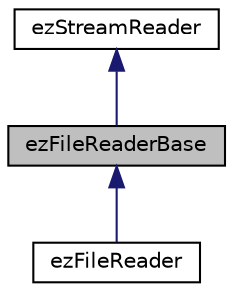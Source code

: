 digraph "ezFileReaderBase"
{
 // LATEX_PDF_SIZE
  edge [fontname="Helvetica",fontsize="10",labelfontname="Helvetica",labelfontsize="10"];
  node [fontname="Helvetica",fontsize="10",shape=record];
  Node1 [label="ezFileReaderBase",height=0.2,width=0.4,color="black", fillcolor="grey75", style="filled", fontcolor="black",tooltip=" "];
  Node2 -> Node1 [dir="back",color="midnightblue",fontsize="10",style="solid",fontname="Helvetica"];
  Node2 [label="ezStreamReader",height=0.2,width=0.4,color="black", fillcolor="white", style="filled",URL="$d2/d19/classez_stream_reader.htm",tooltip="Interface for binary in (read) streams."];
  Node1 -> Node3 [dir="back",color="midnightblue",fontsize="10",style="solid",fontname="Helvetica"];
  Node3 [label="ezFileReader",height=0.2,width=0.4,color="black", fillcolor="white", style="filled",URL="$da/d44/classez_file_reader.htm",tooltip="The default class to use to read data from a file, implements the ezStreamReader interface."];
}
